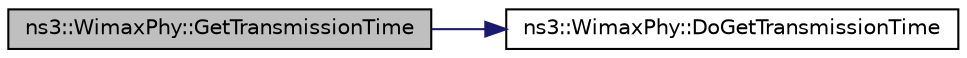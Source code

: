 digraph "ns3::WimaxPhy::GetTransmissionTime"
{
 // LATEX_PDF_SIZE
  edge [fontname="Helvetica",fontsize="10",labelfontname="Helvetica",labelfontsize="10"];
  node [fontname="Helvetica",fontsize="10",shape=record];
  rankdir="LR";
  Node1 [label="ns3::WimaxPhy::GetTransmissionTime",height=0.2,width=0.4,color="black", fillcolor="grey75", style="filled", fontcolor="black",tooltip="Get transmission time needed to send bytes at a given modulation."];
  Node1 -> Node2 [color="midnightblue",fontsize="10",style="solid",fontname="Helvetica"];
  Node2 [label="ns3::WimaxPhy::DoGetTransmissionTime",height=0.2,width=0.4,color="black", fillcolor="white", style="filled",URL="$classns3_1_1_wimax_phy.html#a9f8a65aabc4d503a0d133d6a9d5f6f92",tooltip="Get transmission time."];
}
